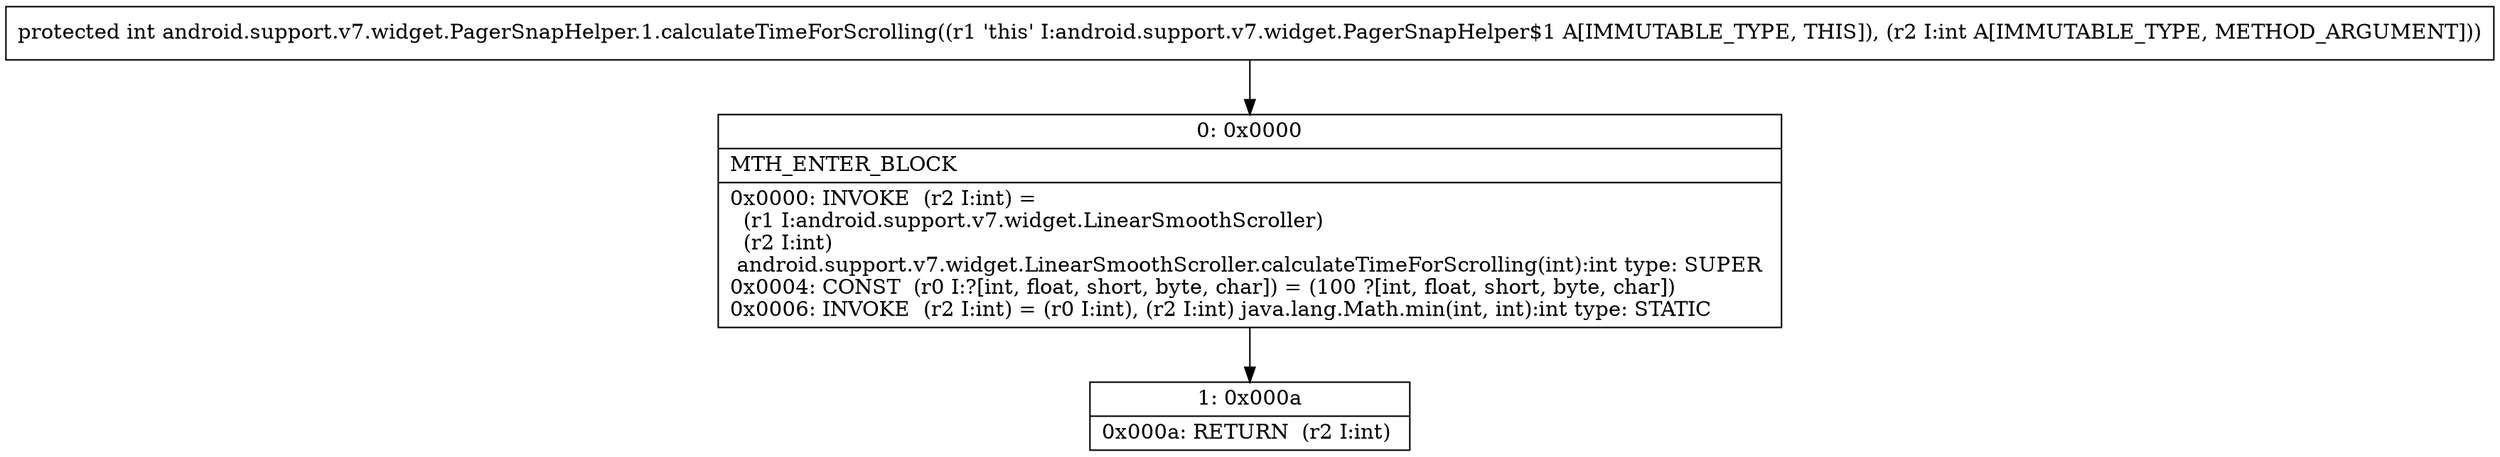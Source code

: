 digraph "CFG forandroid.support.v7.widget.PagerSnapHelper.1.calculateTimeForScrolling(I)I" {
Node_0 [shape=record,label="{0\:\ 0x0000|MTH_ENTER_BLOCK\l|0x0000: INVOKE  (r2 I:int) = \l  (r1 I:android.support.v7.widget.LinearSmoothScroller)\l  (r2 I:int)\l android.support.v7.widget.LinearSmoothScroller.calculateTimeForScrolling(int):int type: SUPER \l0x0004: CONST  (r0 I:?[int, float, short, byte, char]) = (100 ?[int, float, short, byte, char]) \l0x0006: INVOKE  (r2 I:int) = (r0 I:int), (r2 I:int) java.lang.Math.min(int, int):int type: STATIC \l}"];
Node_1 [shape=record,label="{1\:\ 0x000a|0x000a: RETURN  (r2 I:int) \l}"];
MethodNode[shape=record,label="{protected int android.support.v7.widget.PagerSnapHelper.1.calculateTimeForScrolling((r1 'this' I:android.support.v7.widget.PagerSnapHelper$1 A[IMMUTABLE_TYPE, THIS]), (r2 I:int A[IMMUTABLE_TYPE, METHOD_ARGUMENT])) }"];
MethodNode -> Node_0;
Node_0 -> Node_1;
}

